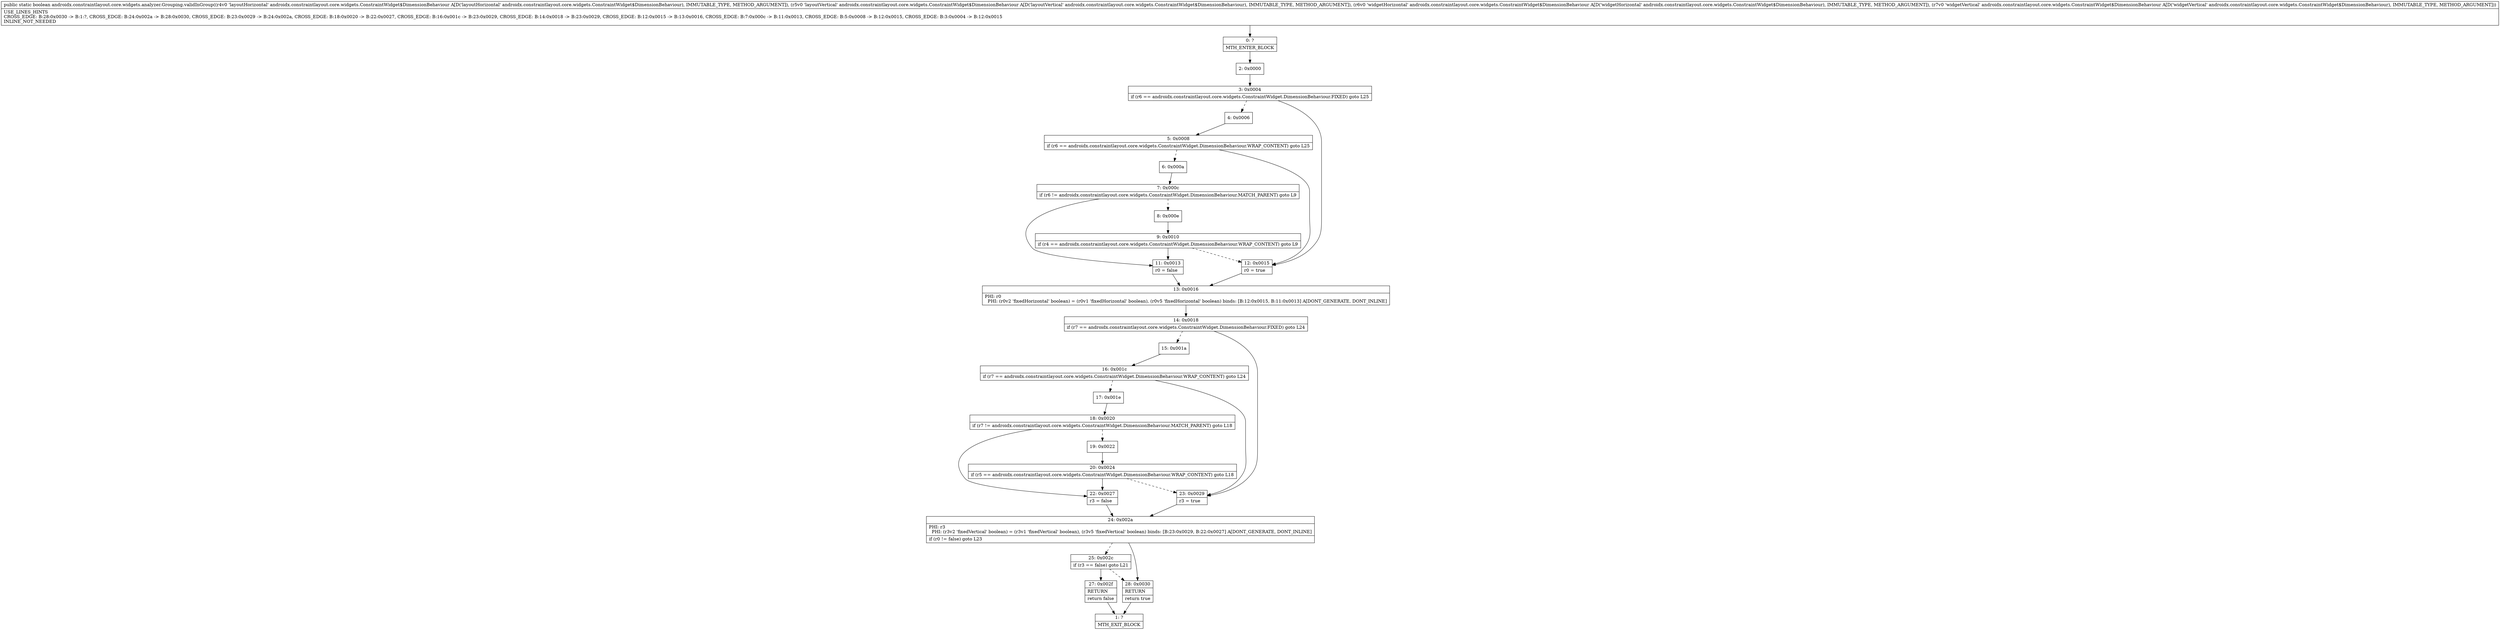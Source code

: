 digraph "CFG forandroidx.constraintlayout.core.widgets.analyzer.Grouping.validInGroup(Landroidx\/constraintlayout\/core\/widgets\/ConstraintWidget$DimensionBehaviour;Landroidx\/constraintlayout\/core\/widgets\/ConstraintWidget$DimensionBehaviour;Landroidx\/constraintlayout\/core\/widgets\/ConstraintWidget$DimensionBehaviour;Landroidx\/constraintlayout\/core\/widgets\/ConstraintWidget$DimensionBehaviour;)Z" {
Node_0 [shape=record,label="{0\:\ ?|MTH_ENTER_BLOCK\l}"];
Node_2 [shape=record,label="{2\:\ 0x0000}"];
Node_3 [shape=record,label="{3\:\ 0x0004|if (r6 == androidx.constraintlayout.core.widgets.ConstraintWidget.DimensionBehaviour.FIXED) goto L25\l}"];
Node_4 [shape=record,label="{4\:\ 0x0006}"];
Node_5 [shape=record,label="{5\:\ 0x0008|if (r6 == androidx.constraintlayout.core.widgets.ConstraintWidget.DimensionBehaviour.WRAP_CONTENT) goto L25\l}"];
Node_6 [shape=record,label="{6\:\ 0x000a}"];
Node_7 [shape=record,label="{7\:\ 0x000c|if (r6 != androidx.constraintlayout.core.widgets.ConstraintWidget.DimensionBehaviour.MATCH_PARENT) goto L9\l}"];
Node_8 [shape=record,label="{8\:\ 0x000e}"];
Node_9 [shape=record,label="{9\:\ 0x0010|if (r4 == androidx.constraintlayout.core.widgets.ConstraintWidget.DimensionBehaviour.WRAP_CONTENT) goto L9\l}"];
Node_11 [shape=record,label="{11\:\ 0x0013|r0 = false\l}"];
Node_13 [shape=record,label="{13\:\ 0x0016|PHI: r0 \l  PHI: (r0v2 'fixedHorizontal' boolean) = (r0v1 'fixedHorizontal' boolean), (r0v5 'fixedHorizontal' boolean) binds: [B:12:0x0015, B:11:0x0013] A[DONT_GENERATE, DONT_INLINE]\l}"];
Node_14 [shape=record,label="{14\:\ 0x0018|if (r7 == androidx.constraintlayout.core.widgets.ConstraintWidget.DimensionBehaviour.FIXED) goto L24\l}"];
Node_15 [shape=record,label="{15\:\ 0x001a}"];
Node_16 [shape=record,label="{16\:\ 0x001c|if (r7 == androidx.constraintlayout.core.widgets.ConstraintWidget.DimensionBehaviour.WRAP_CONTENT) goto L24\l}"];
Node_17 [shape=record,label="{17\:\ 0x001e}"];
Node_18 [shape=record,label="{18\:\ 0x0020|if (r7 != androidx.constraintlayout.core.widgets.ConstraintWidget.DimensionBehaviour.MATCH_PARENT) goto L18\l}"];
Node_19 [shape=record,label="{19\:\ 0x0022}"];
Node_20 [shape=record,label="{20\:\ 0x0024|if (r5 == androidx.constraintlayout.core.widgets.ConstraintWidget.DimensionBehaviour.WRAP_CONTENT) goto L18\l}"];
Node_22 [shape=record,label="{22\:\ 0x0027|r3 = false\l}"];
Node_24 [shape=record,label="{24\:\ 0x002a|PHI: r3 \l  PHI: (r3v2 'fixedVertical' boolean) = (r3v1 'fixedVertical' boolean), (r3v5 'fixedVertical' boolean) binds: [B:23:0x0029, B:22:0x0027] A[DONT_GENERATE, DONT_INLINE]\l|if (r0 != false) goto L23\l}"];
Node_25 [shape=record,label="{25\:\ 0x002c|if (r3 == false) goto L21\l}"];
Node_27 [shape=record,label="{27\:\ 0x002f|RETURN\l|return false\l}"];
Node_1 [shape=record,label="{1\:\ ?|MTH_EXIT_BLOCK\l}"];
Node_28 [shape=record,label="{28\:\ 0x0030|RETURN\l|return true\l}"];
Node_23 [shape=record,label="{23\:\ 0x0029|r3 = true\l}"];
Node_12 [shape=record,label="{12\:\ 0x0015|r0 = true\l}"];
MethodNode[shape=record,label="{public static boolean androidx.constraintlayout.core.widgets.analyzer.Grouping.validInGroup((r4v0 'layoutHorizontal' androidx.constraintlayout.core.widgets.ConstraintWidget$DimensionBehaviour A[D('layoutHorizontal' androidx.constraintlayout.core.widgets.ConstraintWidget$DimensionBehaviour), IMMUTABLE_TYPE, METHOD_ARGUMENT]), (r5v0 'layoutVertical' androidx.constraintlayout.core.widgets.ConstraintWidget$DimensionBehaviour A[D('layoutVertical' androidx.constraintlayout.core.widgets.ConstraintWidget$DimensionBehaviour), IMMUTABLE_TYPE, METHOD_ARGUMENT]), (r6v0 'widgetHorizontal' androidx.constraintlayout.core.widgets.ConstraintWidget$DimensionBehaviour A[D('widgetHorizontal' androidx.constraintlayout.core.widgets.ConstraintWidget$DimensionBehaviour), IMMUTABLE_TYPE, METHOD_ARGUMENT]), (r7v0 'widgetVertical' androidx.constraintlayout.core.widgets.ConstraintWidget$DimensionBehaviour A[D('widgetVertical' androidx.constraintlayout.core.widgets.ConstraintWidget$DimensionBehaviour), IMMUTABLE_TYPE, METHOD_ARGUMENT]))  | USE_LINES_HINTS\lCROSS_EDGE: B:28:0x0030 \-\> B:1:?, CROSS_EDGE: B:24:0x002a \-\> B:28:0x0030, CROSS_EDGE: B:23:0x0029 \-\> B:24:0x002a, CROSS_EDGE: B:18:0x0020 \-\> B:22:0x0027, CROSS_EDGE: B:16:0x001c \-\> B:23:0x0029, CROSS_EDGE: B:14:0x0018 \-\> B:23:0x0029, CROSS_EDGE: B:12:0x0015 \-\> B:13:0x0016, CROSS_EDGE: B:7:0x000c \-\> B:11:0x0013, CROSS_EDGE: B:5:0x0008 \-\> B:12:0x0015, CROSS_EDGE: B:3:0x0004 \-\> B:12:0x0015\lINLINE_NOT_NEEDED\l}"];
MethodNode -> Node_0;Node_0 -> Node_2;
Node_2 -> Node_3;
Node_3 -> Node_4[style=dashed];
Node_3 -> Node_12;
Node_4 -> Node_5;
Node_5 -> Node_6[style=dashed];
Node_5 -> Node_12;
Node_6 -> Node_7;
Node_7 -> Node_8[style=dashed];
Node_7 -> Node_11;
Node_8 -> Node_9;
Node_9 -> Node_11;
Node_9 -> Node_12[style=dashed];
Node_11 -> Node_13;
Node_13 -> Node_14;
Node_14 -> Node_15[style=dashed];
Node_14 -> Node_23;
Node_15 -> Node_16;
Node_16 -> Node_17[style=dashed];
Node_16 -> Node_23;
Node_17 -> Node_18;
Node_18 -> Node_19[style=dashed];
Node_18 -> Node_22;
Node_19 -> Node_20;
Node_20 -> Node_22;
Node_20 -> Node_23[style=dashed];
Node_22 -> Node_24;
Node_24 -> Node_25[style=dashed];
Node_24 -> Node_28;
Node_25 -> Node_27;
Node_25 -> Node_28[style=dashed];
Node_27 -> Node_1;
Node_28 -> Node_1;
Node_23 -> Node_24;
Node_12 -> Node_13;
}

